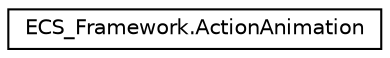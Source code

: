 digraph "Graphical Class Hierarchy"
{
 // LATEX_PDF_SIZE
  edge [fontname="Helvetica",fontsize="10",labelfontname="Helvetica",labelfontsize="10"];
  node [fontname="Helvetica",fontsize="10",shape=record];
  rankdir="LR";
  Node0 [label="ECS_Framework.ActionAnimation",height=0.2,width=0.4,color="black", fillcolor="white", style="filled",URL="$classECS__Framework_1_1ActionAnimation.html",tooltip="Represents an individual animation composed of multiple frames, each of which is a rectangle in a spr..."];
}
